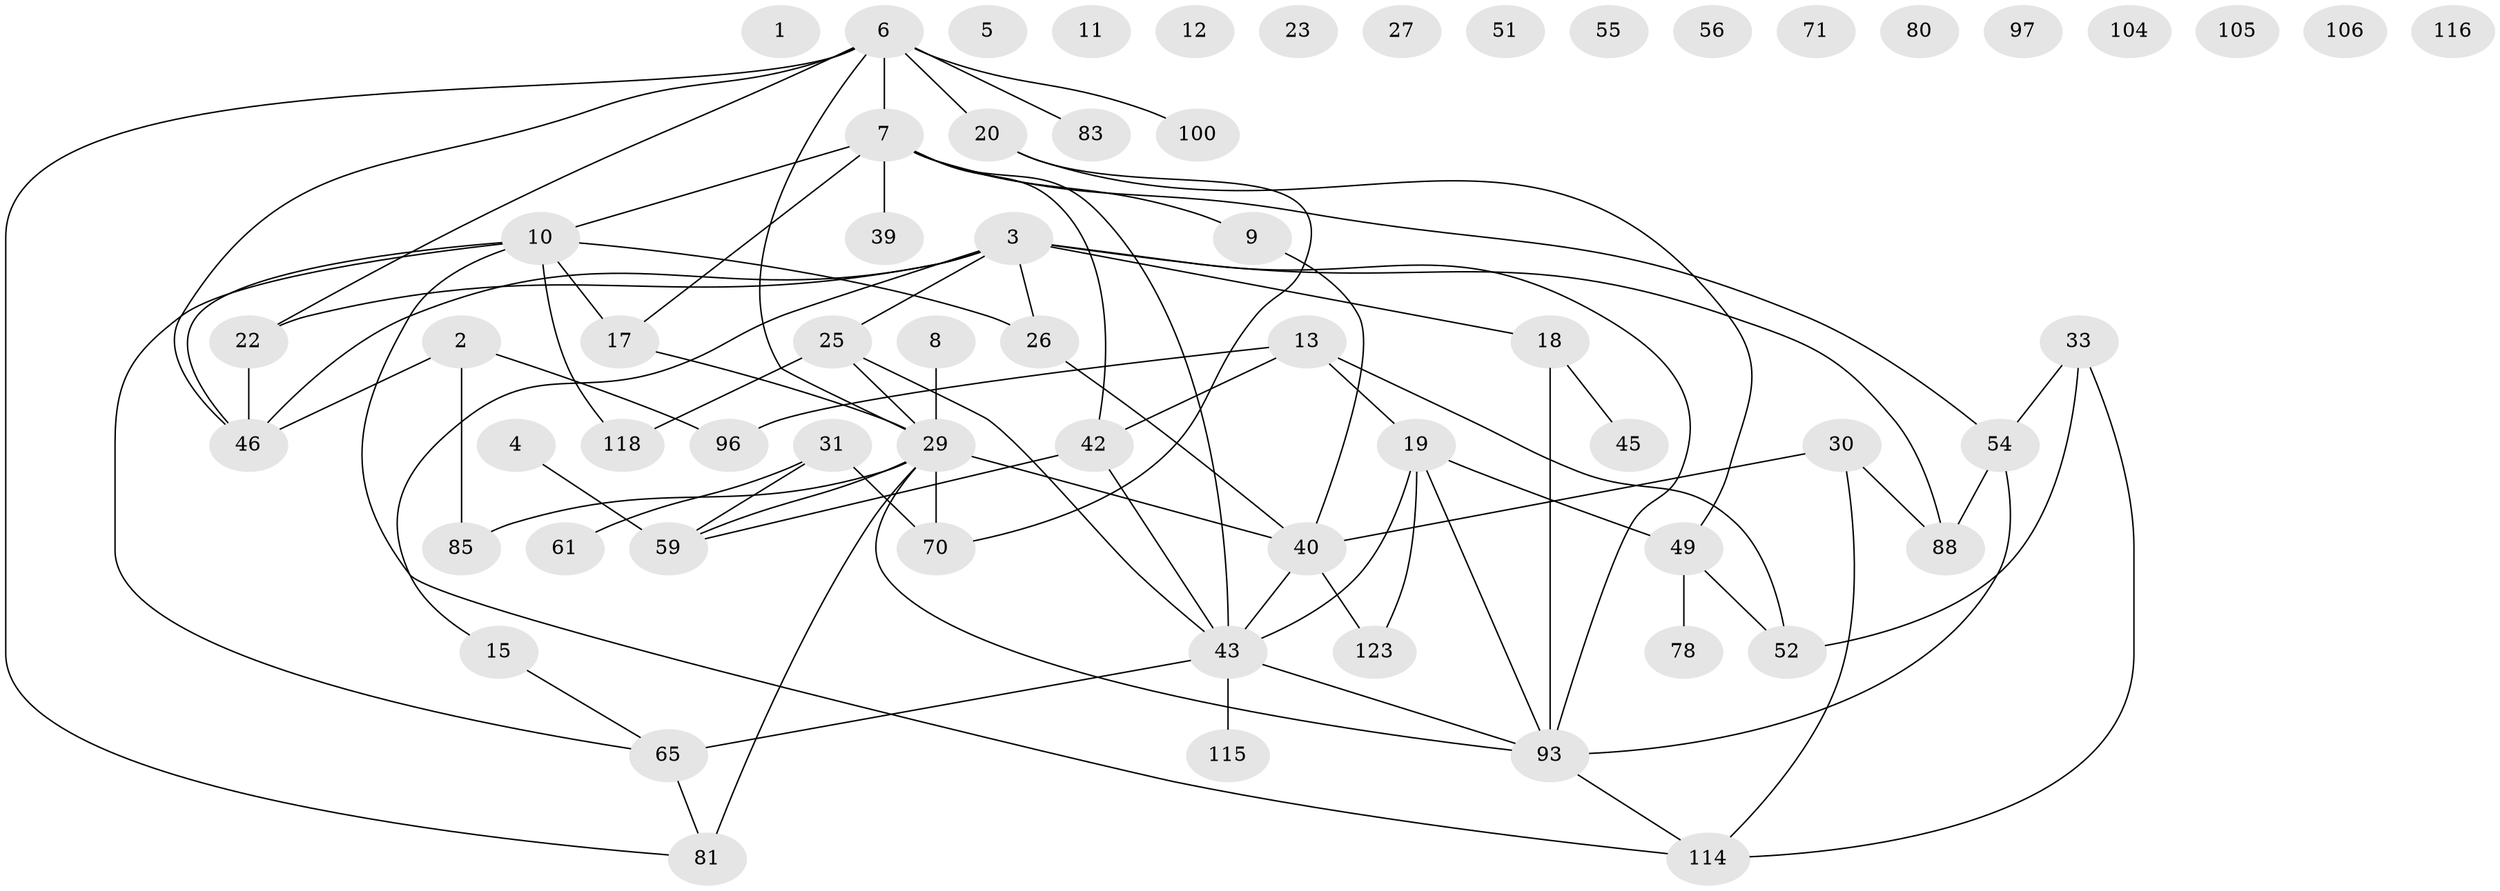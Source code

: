 // original degree distribution, {0: 0.12096774193548387, 2: 0.27419354838709675, 4: 0.12903225806451613, 1: 0.16129032258064516, 3: 0.22580645161290322, 5: 0.04838709677419355, 7: 0.016129032258064516, 6: 0.024193548387096774}
// Generated by graph-tools (version 1.1) at 2025/13/03/09/25 04:13:08]
// undirected, 62 vertices, 82 edges
graph export_dot {
graph [start="1"]
  node [color=gray90,style=filled];
  1;
  2 [super="+37+75"];
  3 [super="+14+99+111+119"];
  4 [super="+66"];
  5;
  6 [super="+38+41+76+89"];
  7 [super="+16+67"];
  8 [super="+94"];
  9 [super="+84"];
  10 [super="+32+57+92"];
  11 [super="+34+64"];
  12;
  13 [super="+21+24"];
  15 [super="+53"];
  17 [super="+60"];
  18 [super="+87"];
  19 [super="+79"];
  20 [super="+63"];
  22 [super="+62"];
  23;
  25 [super="+58+95"];
  26 [super="+28+82"];
  27;
  29 [super="+35+72+73+98+108+122"];
  30 [super="+47+50+109"];
  31 [super="+36+48"];
  33 [super="+90"];
  39 [super="+101"];
  40 [super="+77+102"];
  42 [super="+74+91+121"];
  43 [super="+44+103+112"];
  45;
  46;
  49 [super="+113"];
  51;
  52 [super="+124"];
  54 [super="+69"];
  55;
  56;
  59 [super="+68"];
  61;
  65 [super="+86"];
  70 [super="+110"];
  71;
  78;
  80;
  81 [super="+117"];
  83;
  85;
  88;
  93 [super="+107"];
  96;
  97;
  100;
  104;
  105;
  106;
  114 [super="+120"];
  115;
  116;
  118;
  123;
  2 -- 85;
  2 -- 96;
  2 -- 46;
  3 -- 22;
  3 -- 88;
  3 -- 18;
  3 -- 46;
  3 -- 15;
  3 -- 25;
  3 -- 26;
  3 -- 93;
  4 -- 59;
  6 -- 20 [weight=2];
  6 -- 100;
  6 -- 22;
  6 -- 46;
  6 -- 81;
  6 -- 83;
  6 -- 7 [weight=2];
  6 -- 29;
  7 -- 17;
  7 -- 9;
  7 -- 10;
  7 -- 39;
  7 -- 42;
  7 -- 43;
  7 -- 54;
  8 -- 29;
  9 -- 40;
  10 -- 118;
  10 -- 17;
  10 -- 26;
  10 -- 65;
  10 -- 46;
  10 -- 114;
  13 -- 96;
  13 -- 52;
  13 -- 19;
  13 -- 42;
  15 -- 65;
  17 -- 29;
  18 -- 45;
  18 -- 93;
  19 -- 49;
  19 -- 123;
  19 -- 43;
  19 -- 93;
  20 -- 70;
  20 -- 49;
  22 -- 46;
  25 -- 29;
  25 -- 118;
  25 -- 43;
  26 -- 40;
  29 -- 40;
  29 -- 59;
  29 -- 85;
  29 -- 70;
  29 -- 81 [weight=2];
  29 -- 93;
  30 -- 40 [weight=2];
  30 -- 88;
  30 -- 114;
  31 -- 61;
  31 -- 59;
  31 -- 70;
  33 -- 114;
  33 -- 52;
  33 -- 54;
  40 -- 123;
  40 -- 43;
  42 -- 43;
  42 -- 59;
  43 -- 115;
  43 -- 65;
  43 -- 93;
  49 -- 52;
  49 -- 78;
  54 -- 88;
  54 -- 93;
  65 -- 81;
  93 -- 114;
}
